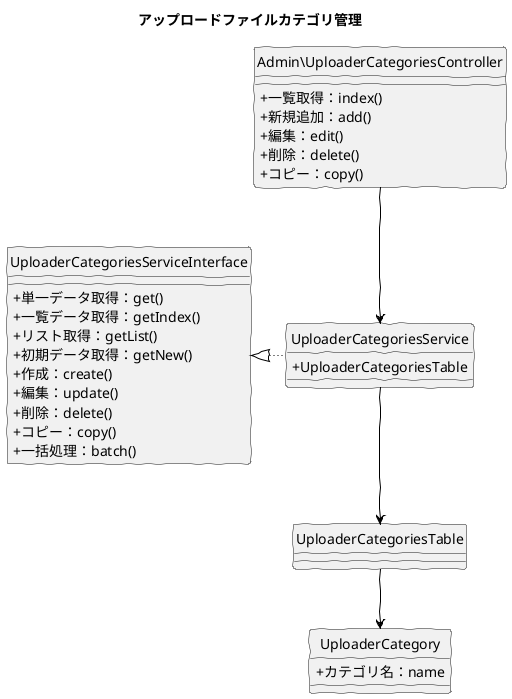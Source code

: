 @startuml
skinparam handwritten true
skinparam backgroundColor white
hide circle
skinparam classAttributeIconSize 0

title アップロードファイルカテゴリ管理

class Admin\UploaderCategoriesController {
  + 一覧取得：index()
  + 新規追加：add()
  + 編集：edit()
  + 削除：delete()
  + コピー：copy()
}

class UploaderCategoriesService {
  + UploaderCategoriesTable
}

class UploaderCategoriesServiceInterface {
  + 単一データ取得：get()
  + 一覧データ取得：getIndex()
  + リスト取得：getList()
  + 初期データ取得：getNew()
  + 作成：create()
  + 編集：update()
  + 削除：delete()
  + コピー：copy()
  + 一括処理：batch()
}

class UploaderCategoriesTable {
}

class UploaderCategory {
		+ カテゴリ名：name
}

Admin\UploaderCategoriesController -down[#Black]-> UploaderCategoriesService
UploaderCategoriesService -down[#Black]-> UploaderCategoriesTable
UploaderCategoriesService -left[dotted,#Black]-|> UploaderCategoriesServiceInterface
UploaderCategoriesTable -down[#Black]-> UploaderCategory

@enduml
